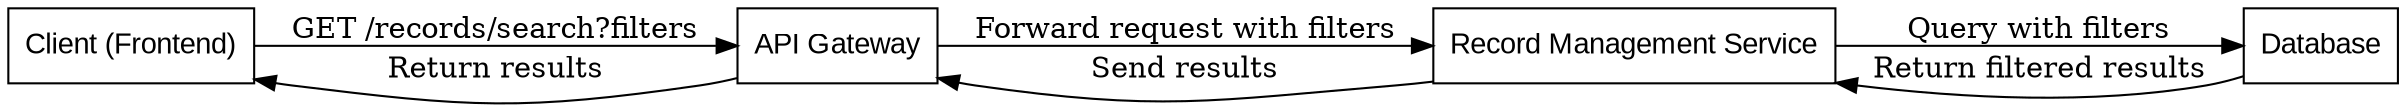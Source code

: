 digraph SearchRecordSequence {
    rankdir=LR;
    node [shape=rect, fontname="Arial"];

    Client [label="Client (Frontend)"];
    APIGateway [label="API Gateway"];
    RecordService [label="Record Management Service"];
    Database [label="Database"];

    Client -> APIGateway [label="GET /records/search?filters"];
    APIGateway -> RecordService [label="Forward request with filters"];
    RecordService -> Database [label="Query with filters"];
    Database -> RecordService [label="Return filtered results"];
    RecordService -> APIGateway [label="Send results"];
    APIGateway -> Client [label="Return results"];
}
